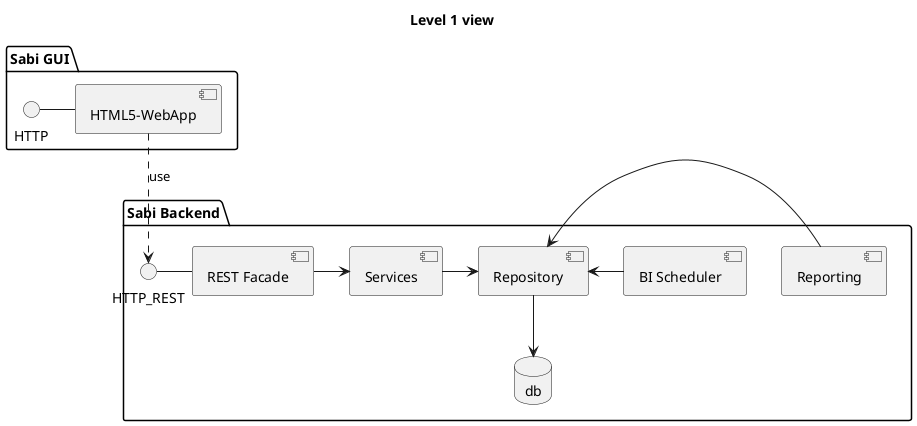 @startuml

package "Sabi GUI" {
HTTP - [HTML5-WebApp]
}

package "Sabi Backend" {
title Level 1 view
interface HTTP_REST as rest
database db
[HTML5-WebApp] ..> rest : use
rest - [REST Facade]
[REST Facade] -> [Services]
[Repository] --> db

together {
[Services] -> [Repository]
[Reporting] -> [Repository]
[BI Scheduler] -> [Repository]
}

}

@enduml